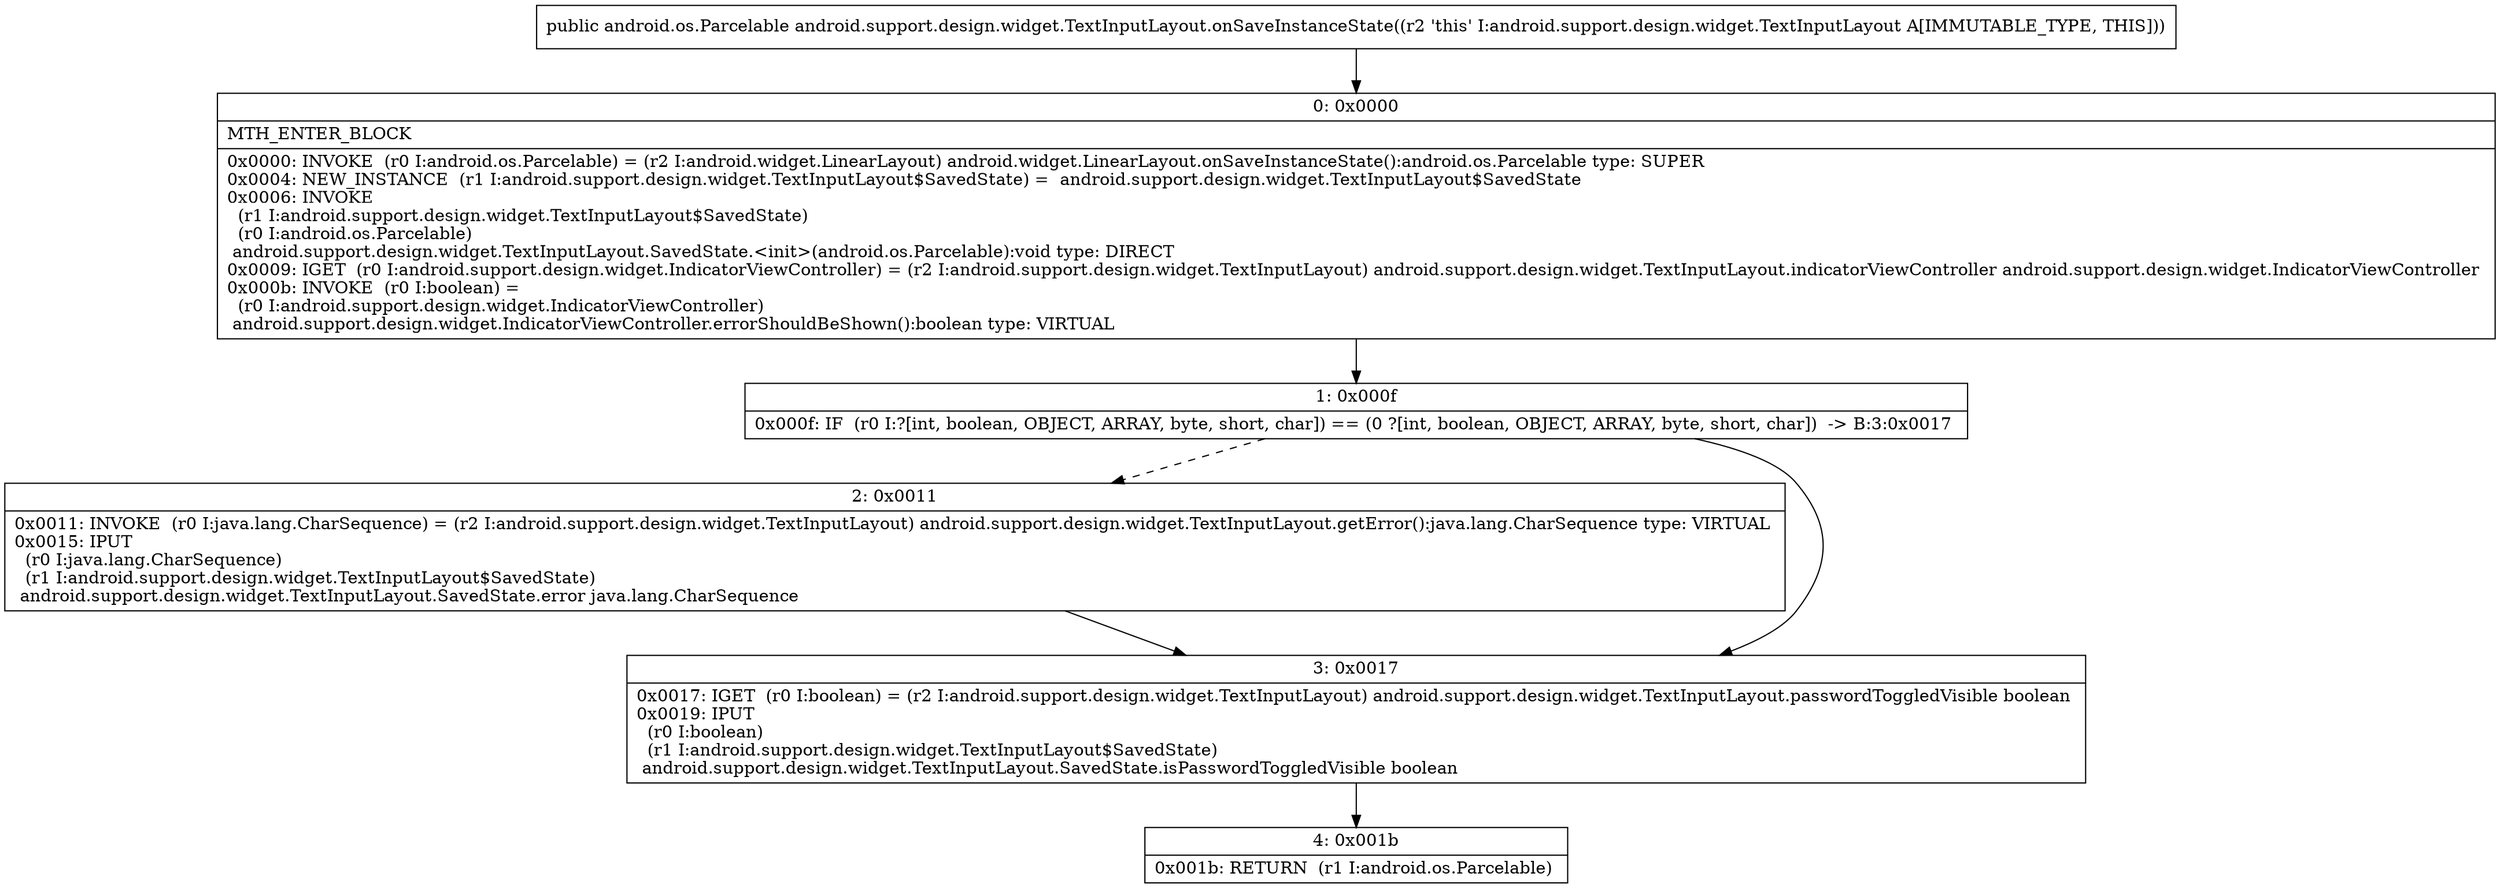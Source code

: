 digraph "CFG forandroid.support.design.widget.TextInputLayout.onSaveInstanceState()Landroid\/os\/Parcelable;" {
Node_0 [shape=record,label="{0\:\ 0x0000|MTH_ENTER_BLOCK\l|0x0000: INVOKE  (r0 I:android.os.Parcelable) = (r2 I:android.widget.LinearLayout) android.widget.LinearLayout.onSaveInstanceState():android.os.Parcelable type: SUPER \l0x0004: NEW_INSTANCE  (r1 I:android.support.design.widget.TextInputLayout$SavedState) =  android.support.design.widget.TextInputLayout$SavedState \l0x0006: INVOKE  \l  (r1 I:android.support.design.widget.TextInputLayout$SavedState)\l  (r0 I:android.os.Parcelable)\l android.support.design.widget.TextInputLayout.SavedState.\<init\>(android.os.Parcelable):void type: DIRECT \l0x0009: IGET  (r0 I:android.support.design.widget.IndicatorViewController) = (r2 I:android.support.design.widget.TextInputLayout) android.support.design.widget.TextInputLayout.indicatorViewController android.support.design.widget.IndicatorViewController \l0x000b: INVOKE  (r0 I:boolean) = \l  (r0 I:android.support.design.widget.IndicatorViewController)\l android.support.design.widget.IndicatorViewController.errorShouldBeShown():boolean type: VIRTUAL \l}"];
Node_1 [shape=record,label="{1\:\ 0x000f|0x000f: IF  (r0 I:?[int, boolean, OBJECT, ARRAY, byte, short, char]) == (0 ?[int, boolean, OBJECT, ARRAY, byte, short, char])  \-\> B:3:0x0017 \l}"];
Node_2 [shape=record,label="{2\:\ 0x0011|0x0011: INVOKE  (r0 I:java.lang.CharSequence) = (r2 I:android.support.design.widget.TextInputLayout) android.support.design.widget.TextInputLayout.getError():java.lang.CharSequence type: VIRTUAL \l0x0015: IPUT  \l  (r0 I:java.lang.CharSequence)\l  (r1 I:android.support.design.widget.TextInputLayout$SavedState)\l android.support.design.widget.TextInputLayout.SavedState.error java.lang.CharSequence \l}"];
Node_3 [shape=record,label="{3\:\ 0x0017|0x0017: IGET  (r0 I:boolean) = (r2 I:android.support.design.widget.TextInputLayout) android.support.design.widget.TextInputLayout.passwordToggledVisible boolean \l0x0019: IPUT  \l  (r0 I:boolean)\l  (r1 I:android.support.design.widget.TextInputLayout$SavedState)\l android.support.design.widget.TextInputLayout.SavedState.isPasswordToggledVisible boolean \l}"];
Node_4 [shape=record,label="{4\:\ 0x001b|0x001b: RETURN  (r1 I:android.os.Parcelable) \l}"];
MethodNode[shape=record,label="{public android.os.Parcelable android.support.design.widget.TextInputLayout.onSaveInstanceState((r2 'this' I:android.support.design.widget.TextInputLayout A[IMMUTABLE_TYPE, THIS])) }"];
MethodNode -> Node_0;
Node_0 -> Node_1;
Node_1 -> Node_2[style=dashed];
Node_1 -> Node_3;
Node_2 -> Node_3;
Node_3 -> Node_4;
}

